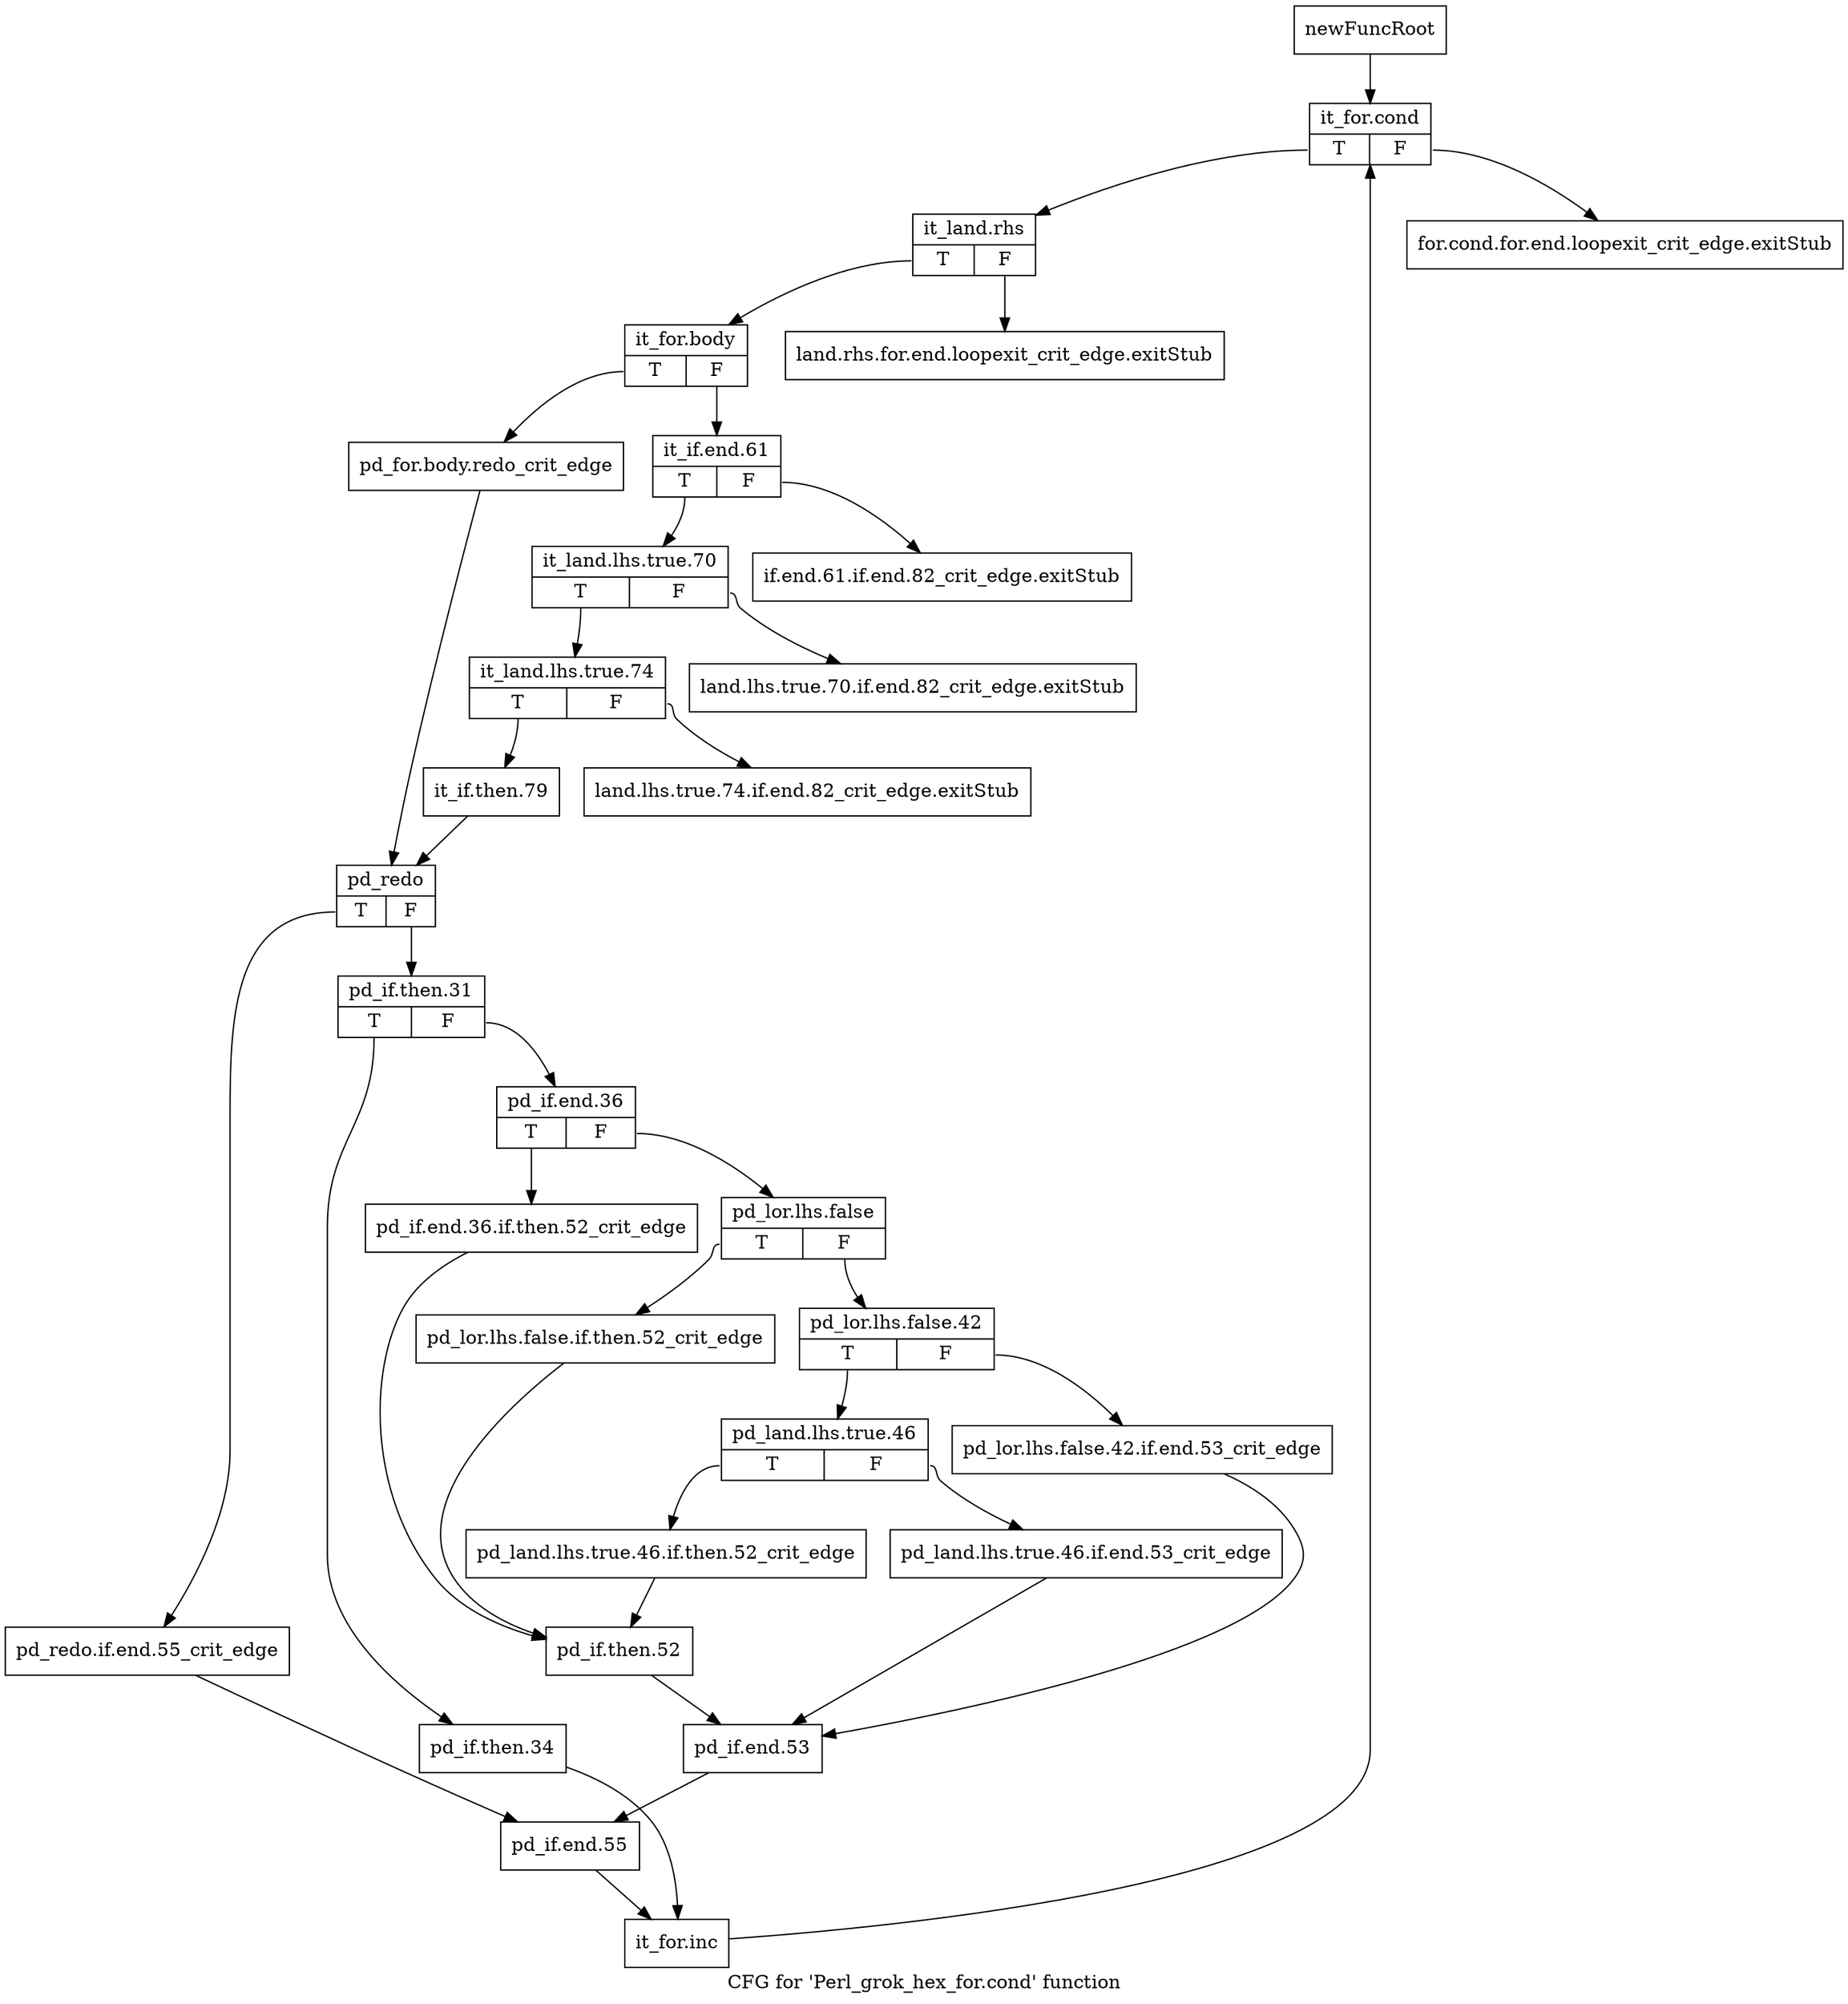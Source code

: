 digraph "CFG for 'Perl_grok_hex_for.cond' function" {
	label="CFG for 'Perl_grok_hex_for.cond' function";

	Node0x4bcaa00 [shape=record,label="{newFuncRoot}"];
	Node0x4bcaa00 -> Node0x4bcabe0;
	Node0x4bcaa50 [shape=record,label="{for.cond.for.end.loopexit_crit_edge.exitStub}"];
	Node0x4bcaaa0 [shape=record,label="{land.rhs.for.end.loopexit_crit_edge.exitStub}"];
	Node0x4bcaaf0 [shape=record,label="{if.end.61.if.end.82_crit_edge.exitStub}"];
	Node0x4bcab40 [shape=record,label="{land.lhs.true.70.if.end.82_crit_edge.exitStub}"];
	Node0x4bcab90 [shape=record,label="{land.lhs.true.74.if.end.82_crit_edge.exitStub}"];
	Node0x4bcabe0 [shape=record,label="{it_for.cond|{<s0>T|<s1>F}}"];
	Node0x4bcabe0:s0 -> Node0x4bcac30;
	Node0x4bcabe0:s1 -> Node0x4bcaa50;
	Node0x4bcac30 [shape=record,label="{it_land.rhs|{<s0>T|<s1>F}}"];
	Node0x4bcac30:s0 -> Node0x4bcac80;
	Node0x4bcac30:s1 -> Node0x4bcaaa0;
	Node0x4bcac80 [shape=record,label="{it_for.body|{<s0>T|<s1>F}}"];
	Node0x4bcac80:s0 -> Node0x4bcbe60;
	Node0x4bcac80:s1 -> Node0x4bcacd0;
	Node0x4bcacd0 [shape=record,label="{it_if.end.61|{<s0>T|<s1>F}}"];
	Node0x4bcacd0:s0 -> Node0x4bcbd70;
	Node0x4bcacd0:s1 -> Node0x4bcaaf0;
	Node0x4bcbd70 [shape=record,label="{it_land.lhs.true.70|{<s0>T|<s1>F}}"];
	Node0x4bcbd70:s0 -> Node0x4bcbdc0;
	Node0x4bcbd70:s1 -> Node0x4bcab40;
	Node0x4bcbdc0 [shape=record,label="{it_land.lhs.true.74|{<s0>T|<s1>F}}"];
	Node0x4bcbdc0:s0 -> Node0x4bcbe10;
	Node0x4bcbdc0:s1 -> Node0x4bcab90;
	Node0x4bcbe10 [shape=record,label="{it_if.then.79}"];
	Node0x4bcbe10 -> Node0x4bcbeb0;
	Node0x4bcbe60 [shape=record,label="{pd_for.body.redo_crit_edge}"];
	Node0x4bcbe60 -> Node0x4bcbeb0;
	Node0x4bcbeb0 [shape=record,label="{pd_redo|{<s0>T|<s1>F}}"];
	Node0x4bcbeb0:s0 -> Node0x4bcc310;
	Node0x4bcbeb0:s1 -> Node0x4bcbf00;
	Node0x4bcbf00 [shape=record,label="{pd_if.then.31|{<s0>T|<s1>F}}"];
	Node0x4bcbf00:s0 -> Node0x4bcc2c0;
	Node0x4bcbf00:s1 -> Node0x4bcbf50;
	Node0x4bcbf50 [shape=record,label="{pd_if.end.36|{<s0>T|<s1>F}}"];
	Node0x4bcbf50:s0 -> Node0x4bcc1d0;
	Node0x4bcbf50:s1 -> Node0x4bcbfa0;
	Node0x4bcbfa0 [shape=record,label="{pd_lor.lhs.false|{<s0>T|<s1>F}}"];
	Node0x4bcbfa0:s0 -> Node0x4bcc180;
	Node0x4bcbfa0:s1 -> Node0x4bcbff0;
	Node0x4bcbff0 [shape=record,label="{pd_lor.lhs.false.42|{<s0>T|<s1>F}}"];
	Node0x4bcbff0:s0 -> Node0x4bcc090;
	Node0x4bcbff0:s1 -> Node0x4bcc040;
	Node0x4bcc040 [shape=record,label="{pd_lor.lhs.false.42.if.end.53_crit_edge}"];
	Node0x4bcc040 -> Node0x4bcc270;
	Node0x4bcc090 [shape=record,label="{pd_land.lhs.true.46|{<s0>T|<s1>F}}"];
	Node0x4bcc090:s0 -> Node0x4bcc130;
	Node0x4bcc090:s1 -> Node0x4bcc0e0;
	Node0x4bcc0e0 [shape=record,label="{pd_land.lhs.true.46.if.end.53_crit_edge}"];
	Node0x4bcc0e0 -> Node0x4bcc270;
	Node0x4bcc130 [shape=record,label="{pd_land.lhs.true.46.if.then.52_crit_edge}"];
	Node0x4bcc130 -> Node0x4bcc220;
	Node0x4bcc180 [shape=record,label="{pd_lor.lhs.false.if.then.52_crit_edge}"];
	Node0x4bcc180 -> Node0x4bcc220;
	Node0x4bcc1d0 [shape=record,label="{pd_if.end.36.if.then.52_crit_edge}"];
	Node0x4bcc1d0 -> Node0x4bcc220;
	Node0x4bcc220 [shape=record,label="{pd_if.then.52}"];
	Node0x4bcc220 -> Node0x4bcc270;
	Node0x4bcc270 [shape=record,label="{pd_if.end.53}"];
	Node0x4bcc270 -> Node0x4bcc360;
	Node0x4bcc2c0 [shape=record,label="{pd_if.then.34}"];
	Node0x4bcc2c0 -> Node0x4bcc3b0;
	Node0x4bcc310 [shape=record,label="{pd_redo.if.end.55_crit_edge}"];
	Node0x4bcc310 -> Node0x4bcc360;
	Node0x4bcc360 [shape=record,label="{pd_if.end.55}"];
	Node0x4bcc360 -> Node0x4bcc3b0;
	Node0x4bcc3b0 [shape=record,label="{it_for.inc}"];
	Node0x4bcc3b0 -> Node0x4bcabe0;
}
